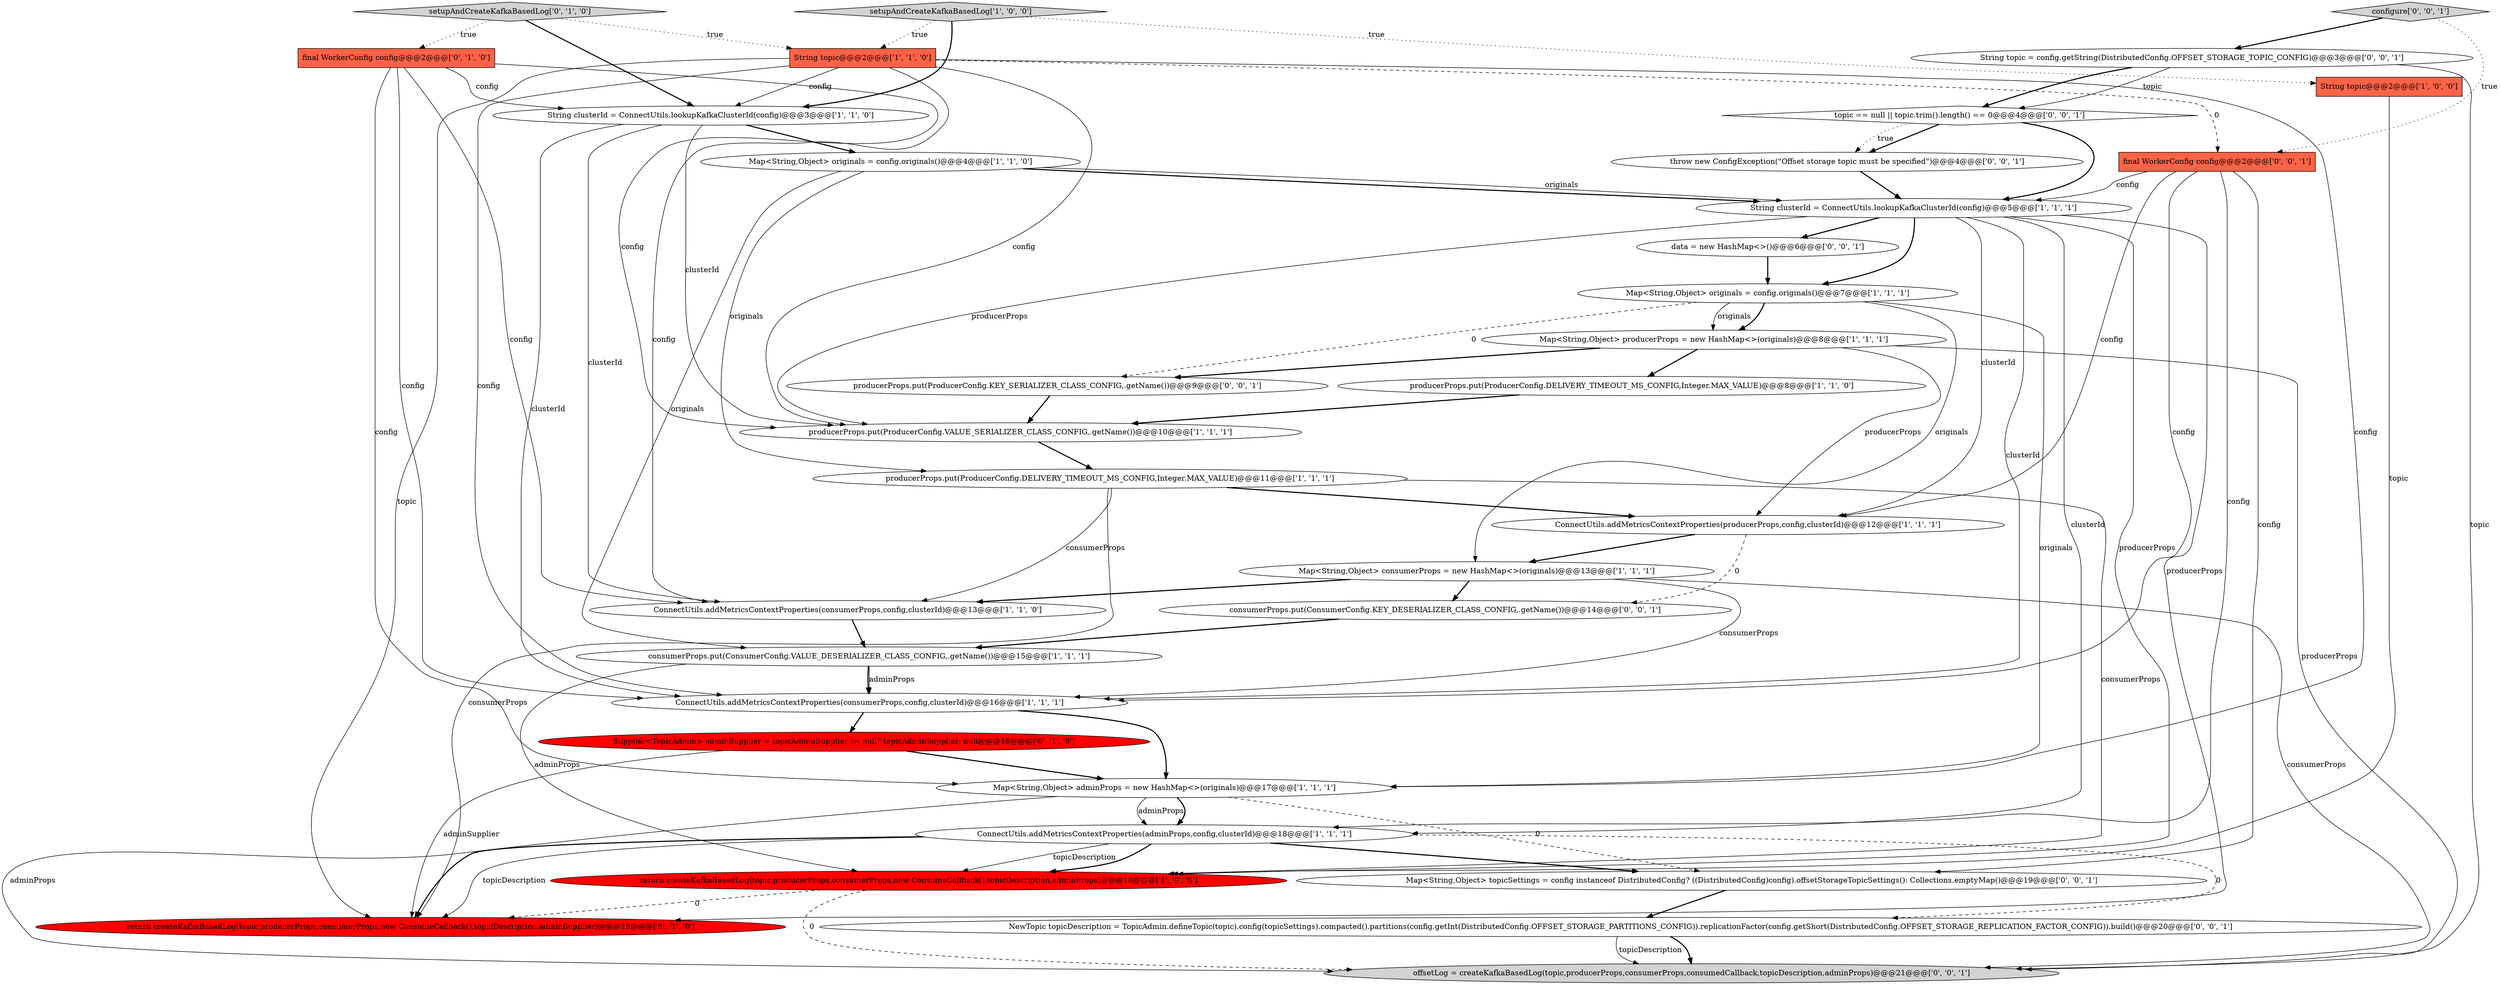 digraph {
15 [style = filled, label = "Map<String,Object> producerProps = new HashMap<>(originals)@@@8@@@['1', '1', '1']", fillcolor = white, shape = ellipse image = "AAA0AAABBB1BBB"];
21 [style = filled, label = "final WorkerConfig config@@@2@@@['0', '1', '0']", fillcolor = tomato, shape = box image = "AAA0AAABBB2BBB"];
19 [style = filled, label = "return createKafkaBasedLog(topic,producerProps,consumerProps,new ConsumeCallback(),topicDescription,adminSupplier)@@@19@@@['0', '1', '0']", fillcolor = red, shape = ellipse image = "AAA1AAABBB2BBB"];
7 [style = filled, label = "consumerProps.put(ConsumerConfig.VALUE_DESERIALIZER_CLASS_CONFIG,.getName())@@@15@@@['1', '1', '1']", fillcolor = white, shape = ellipse image = "AAA0AAABBB1BBB"];
33 [style = filled, label = "offsetLog = createKafkaBasedLog(topic,producerProps,consumerProps,consumedCallback,topicDescription,adminProps)@@@21@@@['0', '0', '1']", fillcolor = lightgray, shape = ellipse image = "AAA0AAABBB3BBB"];
20 [style = filled, label = "setupAndCreateKafkaBasedLog['0', '1', '0']", fillcolor = lightgray, shape = diamond image = "AAA0AAABBB2BBB"];
16 [style = filled, label = "String topic@@@2@@@['1', '1', '0']", fillcolor = tomato, shape = box image = "AAA0AAABBB1BBB"];
10 [style = filled, label = "producerProps.put(ProducerConfig.DELIVERY_TIMEOUT_MS_CONFIG,Integer.MAX_VALUE)@@@11@@@['1', '1', '1']", fillcolor = white, shape = ellipse image = "AAA0AAABBB1BBB"];
30 [style = filled, label = "throw new ConfigException(\"Offset storage topic must be specified\")@@@4@@@['0', '0', '1']", fillcolor = white, shape = ellipse image = "AAA0AAABBB3BBB"];
9 [style = filled, label = "String clusterId = ConnectUtils.lookupKafkaClusterId(config)@@@5@@@['1', '1', '1']", fillcolor = white, shape = ellipse image = "AAA0AAABBB1BBB"];
8 [style = filled, label = "String topic@@@2@@@['1', '0', '0']", fillcolor = tomato, shape = box image = "AAA0AAABBB1BBB"];
25 [style = filled, label = "NewTopic topicDescription = TopicAdmin.defineTopic(topic).config(topicSettings).compacted().partitions(config.getInt(DistributedConfig.OFFSET_STORAGE_PARTITIONS_CONFIG)).replicationFactor(config.getShort(DistributedConfig.OFFSET_STORAGE_REPLICATION_FACTOR_CONFIG)).build()@@@20@@@['0', '0', '1']", fillcolor = white, shape = ellipse image = "AAA0AAABBB3BBB"];
14 [style = filled, label = "ConnectUtils.addMetricsContextProperties(adminProps,config,clusterId)@@@18@@@['1', '1', '1']", fillcolor = white, shape = ellipse image = "AAA0AAABBB1BBB"];
12 [style = filled, label = "Map<String,Object> consumerProps = new HashMap<>(originals)@@@13@@@['1', '1', '1']", fillcolor = white, shape = ellipse image = "AAA0AAABBB1BBB"];
11 [style = filled, label = "Map<String,Object> originals = config.originals()@@@4@@@['1', '1', '0']", fillcolor = white, shape = ellipse image = "AAA0AAABBB1BBB"];
18 [style = filled, label = "producerProps.put(ProducerConfig.DELIVERY_TIMEOUT_MS_CONFIG,Integer.MAX_VALUE)@@@8@@@['1', '1', '0']", fillcolor = white, shape = ellipse image = "AAA0AAABBB1BBB"];
6 [style = filled, label = "return createKafkaBasedLog(topic,producerProps,consumerProps,new ConsumeCallback(),topicDescription,adminProps)@@@18@@@['1', '0', '0']", fillcolor = red, shape = ellipse image = "AAA1AAABBB1BBB"];
29 [style = filled, label = "final WorkerConfig config@@@2@@@['0', '0', '1']", fillcolor = tomato, shape = box image = "AAA0AAABBB3BBB"];
31 [style = filled, label = "topic == null || topic.trim().length() == 0@@@4@@@['0', '0', '1']", fillcolor = white, shape = diamond image = "AAA0AAABBB3BBB"];
1 [style = filled, label = "ConnectUtils.addMetricsContextProperties(consumerProps,config,clusterId)@@@13@@@['1', '1', '0']", fillcolor = white, shape = ellipse image = "AAA0AAABBB1BBB"];
23 [style = filled, label = "Map<String,Object> topicSettings = config instanceof DistributedConfig? ((DistributedConfig)config).offsetStorageTopicSettings(): Collections.emptyMap()@@@19@@@['0', '0', '1']", fillcolor = white, shape = ellipse image = "AAA0AAABBB3BBB"];
27 [style = filled, label = "data = new HashMap<>()@@@6@@@['0', '0', '1']", fillcolor = white, shape = ellipse image = "AAA0AAABBB3BBB"];
3 [style = filled, label = "setupAndCreateKafkaBasedLog['1', '0', '0']", fillcolor = lightgray, shape = diamond image = "AAA0AAABBB1BBB"];
17 [style = filled, label = "ConnectUtils.addMetricsContextProperties(producerProps,config,clusterId)@@@12@@@['1', '1', '1']", fillcolor = white, shape = ellipse image = "AAA0AAABBB1BBB"];
28 [style = filled, label = "consumerProps.put(ConsumerConfig.KEY_DESERIALIZER_CLASS_CONFIG,.getName())@@@14@@@['0', '0', '1']", fillcolor = white, shape = ellipse image = "AAA0AAABBB3BBB"];
5 [style = filled, label = "Map<String,Object> adminProps = new HashMap<>(originals)@@@17@@@['1', '1', '1']", fillcolor = white, shape = ellipse image = "AAA0AAABBB1BBB"];
13 [style = filled, label = "ConnectUtils.addMetricsContextProperties(consumerProps,config,clusterId)@@@16@@@['1', '1', '1']", fillcolor = white, shape = ellipse image = "AAA0AAABBB1BBB"];
24 [style = filled, label = "configure['0', '0', '1']", fillcolor = lightgray, shape = diamond image = "AAA0AAABBB3BBB"];
26 [style = filled, label = "String topic = config.getString(DistributedConfig.OFFSET_STORAGE_TOPIC_CONFIG)@@@3@@@['0', '0', '1']", fillcolor = white, shape = ellipse image = "AAA0AAABBB3BBB"];
32 [style = filled, label = "producerProps.put(ProducerConfig.KEY_SERIALIZER_CLASS_CONFIG,.getName())@@@9@@@['0', '0', '1']", fillcolor = white, shape = ellipse image = "AAA0AAABBB3BBB"];
2 [style = filled, label = "Map<String,Object> originals = config.originals()@@@7@@@['1', '1', '1']", fillcolor = white, shape = ellipse image = "AAA0AAABBB1BBB"];
22 [style = filled, label = "Supplier<TopicAdmin> adminSupplier = topicAdminSupplier != null? topicAdminSupplier: null@@@16@@@['0', '1', '0']", fillcolor = red, shape = ellipse image = "AAA1AAABBB2BBB"];
4 [style = filled, label = "producerProps.put(ProducerConfig.VALUE_SERIALIZER_CLASS_CONFIG,.getName())@@@10@@@['1', '1', '1']", fillcolor = white, shape = ellipse image = "AAA0AAABBB1BBB"];
0 [style = filled, label = "String clusterId = ConnectUtils.lookupKafkaClusterId(config)@@@3@@@['1', '1', '0']", fillcolor = white, shape = ellipse image = "AAA0AAABBB1BBB"];
9->6 [style = solid, label="producerProps"];
25->33 [style = bold, label=""];
31->9 [style = bold, label=""];
14->25 [style = dashed, label="0"];
2->32 [style = dashed, label="0"];
21->4 [style = solid, label="config"];
20->0 [style = bold, label=""];
14->6 [style = solid, label="topicDescription"];
8->6 [style = solid, label="topic"];
16->19 [style = solid, label="topic"];
10->17 [style = bold, label=""];
11->7 [style = solid, label="originals"];
16->5 [style = solid, label="config"];
11->9 [style = bold, label=""];
21->13 [style = solid, label="config"];
12->33 [style = solid, label="consumerProps"];
17->28 [style = dashed, label="0"];
2->15 [style = bold, label=""];
31->30 [style = bold, label=""];
32->4 [style = bold, label=""];
13->22 [style = bold, label=""];
10->6 [style = solid, label="consumerProps"];
27->2 [style = bold, label=""];
21->1 [style = solid, label="config"];
23->25 [style = bold, label=""];
9->17 [style = solid, label="clusterId"];
26->33 [style = solid, label="topic"];
12->28 [style = bold, label=""];
9->2 [style = bold, label=""];
5->23 [style = dashed, label="0"];
21->0 [style = solid, label="config"];
16->4 [style = solid, label="config"];
7->13 [style = solid, label="adminProps"];
12->1 [style = bold, label=""];
22->5 [style = bold, label=""];
6->33 [style = dashed, label="0"];
3->0 [style = bold, label=""];
31->30 [style = dotted, label="true"];
2->12 [style = solid, label="originals"];
18->4 [style = bold, label=""];
9->4 [style = solid, label="producerProps"];
29->13 [style = solid, label="config"];
6->19 [style = dashed, label="0"];
2->5 [style = solid, label="originals"];
11->10 [style = solid, label="originals"];
29->23 [style = solid, label="config"];
13->5 [style = bold, label=""];
21->5 [style = solid, label="config"];
16->0 [style = solid, label="config"];
14->6 [style = bold, label=""];
2->15 [style = solid, label="originals"];
4->10 [style = bold, label=""];
0->13 [style = solid, label="clusterId"];
16->13 [style = solid, label="config"];
16->1 [style = solid, label="config"];
15->17 [style = solid, label="producerProps"];
0->11 [style = bold, label=""];
14->19 [style = bold, label=""];
0->1 [style = solid, label="clusterId"];
22->19 [style = solid, label="adminSupplier"];
15->33 [style = solid, label="producerProps"];
30->9 [style = bold, label=""];
1->7 [style = bold, label=""];
9->27 [style = bold, label=""];
5->14 [style = solid, label="adminProps"];
9->13 [style = solid, label="clusterId"];
26->31 [style = solid, label="topic"];
24->26 [style = bold, label=""];
26->31 [style = bold, label=""];
17->12 [style = bold, label=""];
10->19 [style = solid, label="consumerProps"];
14->23 [style = bold, label=""];
5->33 [style = solid, label="adminProps"];
10->1 [style = solid, label="consumerProps"];
9->19 [style = solid, label="producerProps"];
25->33 [style = solid, label="topicDescription"];
7->13 [style = bold, label=""];
11->9 [style = solid, label="originals"];
29->14 [style = solid, label="config"];
24->29 [style = dotted, label="true"];
29->17 [style = solid, label="config"];
28->7 [style = bold, label=""];
20->21 [style = dotted, label="true"];
5->14 [style = bold, label=""];
15->18 [style = bold, label=""];
7->6 [style = solid, label="adminProps"];
9->14 [style = solid, label="clusterId"];
16->29 [style = dashed, label="0"];
12->13 [style = solid, label="consumerProps"];
0->4 [style = solid, label="clusterId"];
15->32 [style = bold, label=""];
3->8 [style = dotted, label="true"];
29->9 [style = solid, label="config"];
3->16 [style = dotted, label="true"];
20->16 [style = dotted, label="true"];
14->19 [style = solid, label="topicDescription"];
}
